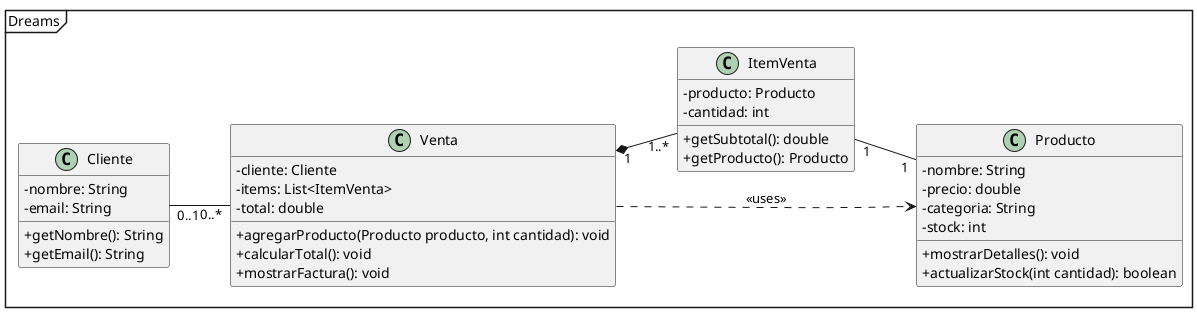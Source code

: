 @startuml dreams
left to right direction
skinparam classAttributeIconSize 0

Mainframe Dreams

class Cliente {
  - nombre: String
  - email: String
  + getNombre(): String
  + getEmail(): String
}

class Venta {
  - cliente: Cliente
  - items: List<ItemVenta>
  - total: double
  + agregarProducto(Producto producto, int cantidad): void
  + calcularTotal(): void
  + mostrarFactura(): void
}

class ItemVenta {
  - producto: Producto
  - cantidad: int
  + getSubtotal(): double
  + getProducto(): Producto
}

class Producto {
  - nombre: String
  - precio: double
  - categoria: String
  - stock: int
  + mostrarDetalles(): void
  + actualizarStock(int cantidad): boolean
}

Cliente "0..1" -- "0..*" Venta
Venta "1" *-- "1..*" ItemVenta
ItemVenta "1" -- "1" Producto
Venta ..> Producto : <<uses>>

@enduml